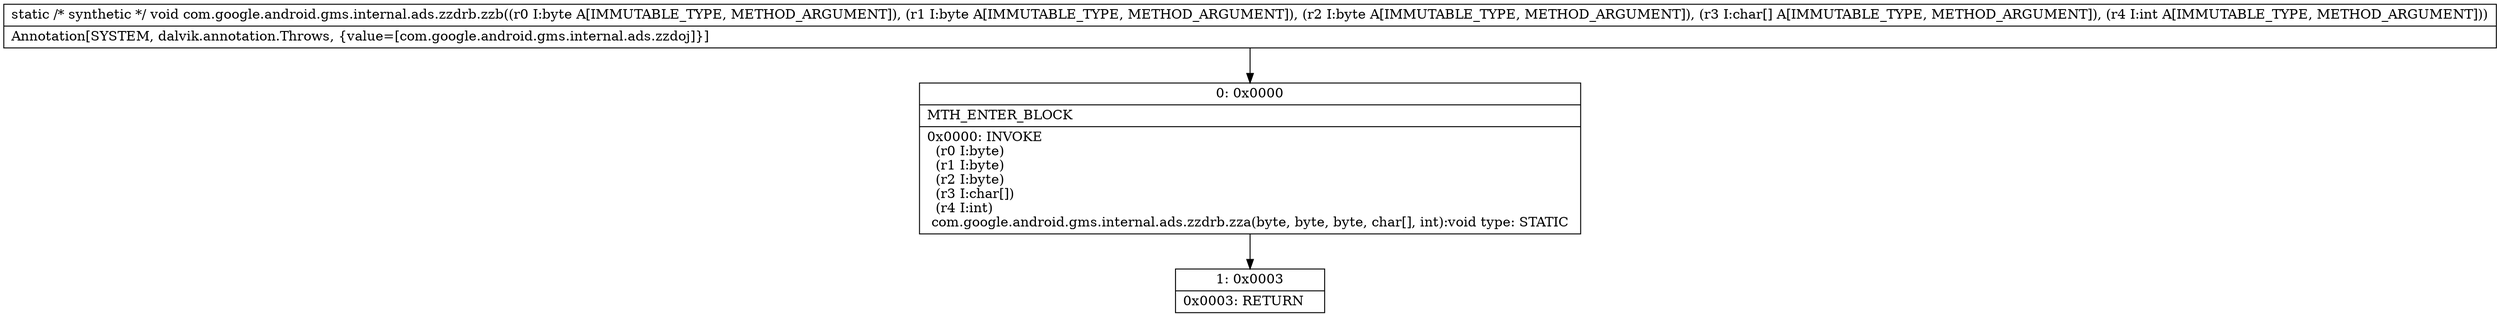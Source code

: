 digraph "CFG forcom.google.android.gms.internal.ads.zzdrb.zzb(BBB[CI)V" {
Node_0 [shape=record,label="{0\:\ 0x0000|MTH_ENTER_BLOCK\l|0x0000: INVOKE  \l  (r0 I:byte)\l  (r1 I:byte)\l  (r2 I:byte)\l  (r3 I:char[])\l  (r4 I:int)\l com.google.android.gms.internal.ads.zzdrb.zza(byte, byte, byte, char[], int):void type: STATIC \l}"];
Node_1 [shape=record,label="{1\:\ 0x0003|0x0003: RETURN   \l}"];
MethodNode[shape=record,label="{static \/* synthetic *\/ void com.google.android.gms.internal.ads.zzdrb.zzb((r0 I:byte A[IMMUTABLE_TYPE, METHOD_ARGUMENT]), (r1 I:byte A[IMMUTABLE_TYPE, METHOD_ARGUMENT]), (r2 I:byte A[IMMUTABLE_TYPE, METHOD_ARGUMENT]), (r3 I:char[] A[IMMUTABLE_TYPE, METHOD_ARGUMENT]), (r4 I:int A[IMMUTABLE_TYPE, METHOD_ARGUMENT]))  | Annotation[SYSTEM, dalvik.annotation.Throws, \{value=[com.google.android.gms.internal.ads.zzdoj]\}]\l}"];
MethodNode -> Node_0;
Node_0 -> Node_1;
}

